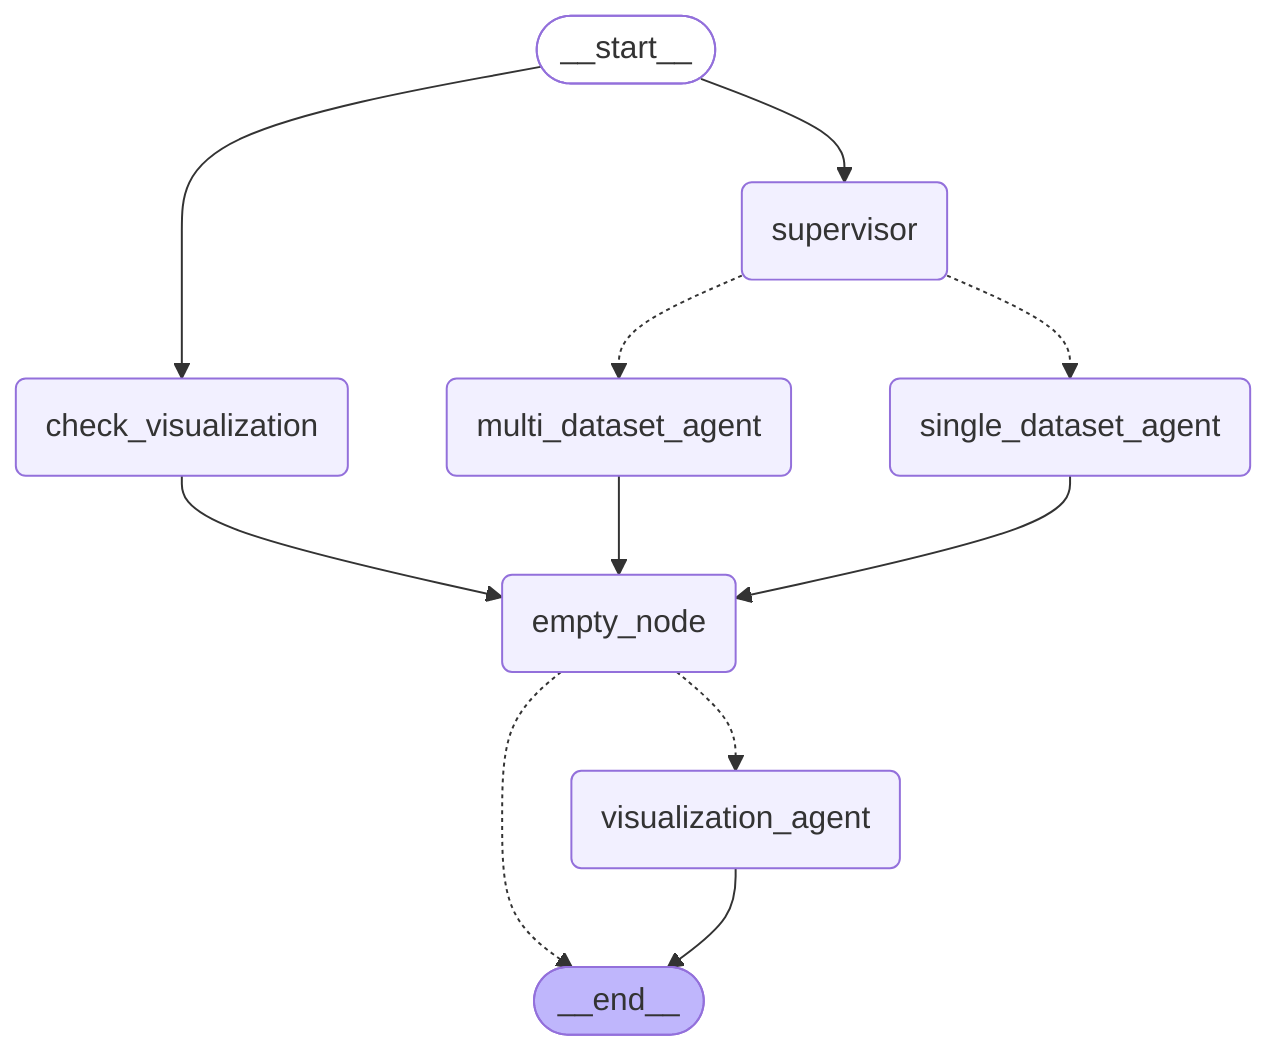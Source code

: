 ---
config:
  flowchart:
    curve: basis
---
graph TD;
	__start__([<p>__start__</p>]):::first
	supervisor(supervisor)
	multi_dataset_agent(multi_dataset_agent)
	single_dataset_agent(single_dataset_agent)
	visualization_agent(visualization_agent)
	check_visualization(check_visualization)
	empty_node(empty_node)
	__end__([<p>__end__</p>]):::last
	__start__ --> check_visualization;
	__start__ --> supervisor;
	check_visualization --> empty_node;
	empty_node -.-> __end__;
	empty_node -.-> visualization_agent;
	multi_dataset_agent --> empty_node;
	single_dataset_agent --> empty_node;
	supervisor -.-> multi_dataset_agent;
	supervisor -.-> single_dataset_agent;
	visualization_agent --> __end__;
	classDef default fill:#f2f0ff,line-height:1.2
	classDef first fill-opacity:0
	classDef last fill:#bfb6fc